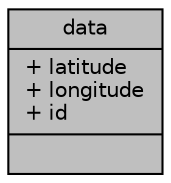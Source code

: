 digraph "data"
{
 // LATEX_PDF_SIZE
  edge [fontname="Helvetica",fontsize="10",labelfontname="Helvetica",labelfontsize="10"];
  node [fontname="Helvetica",fontsize="10",shape=record];
  Node1 [label="{data\n|+ latitude\l+ longitude\l+ id\l|}",height=0.2,width=0.4,color="black", fillcolor="grey75", style="filled", fontcolor="black",tooltip=" "];
}
